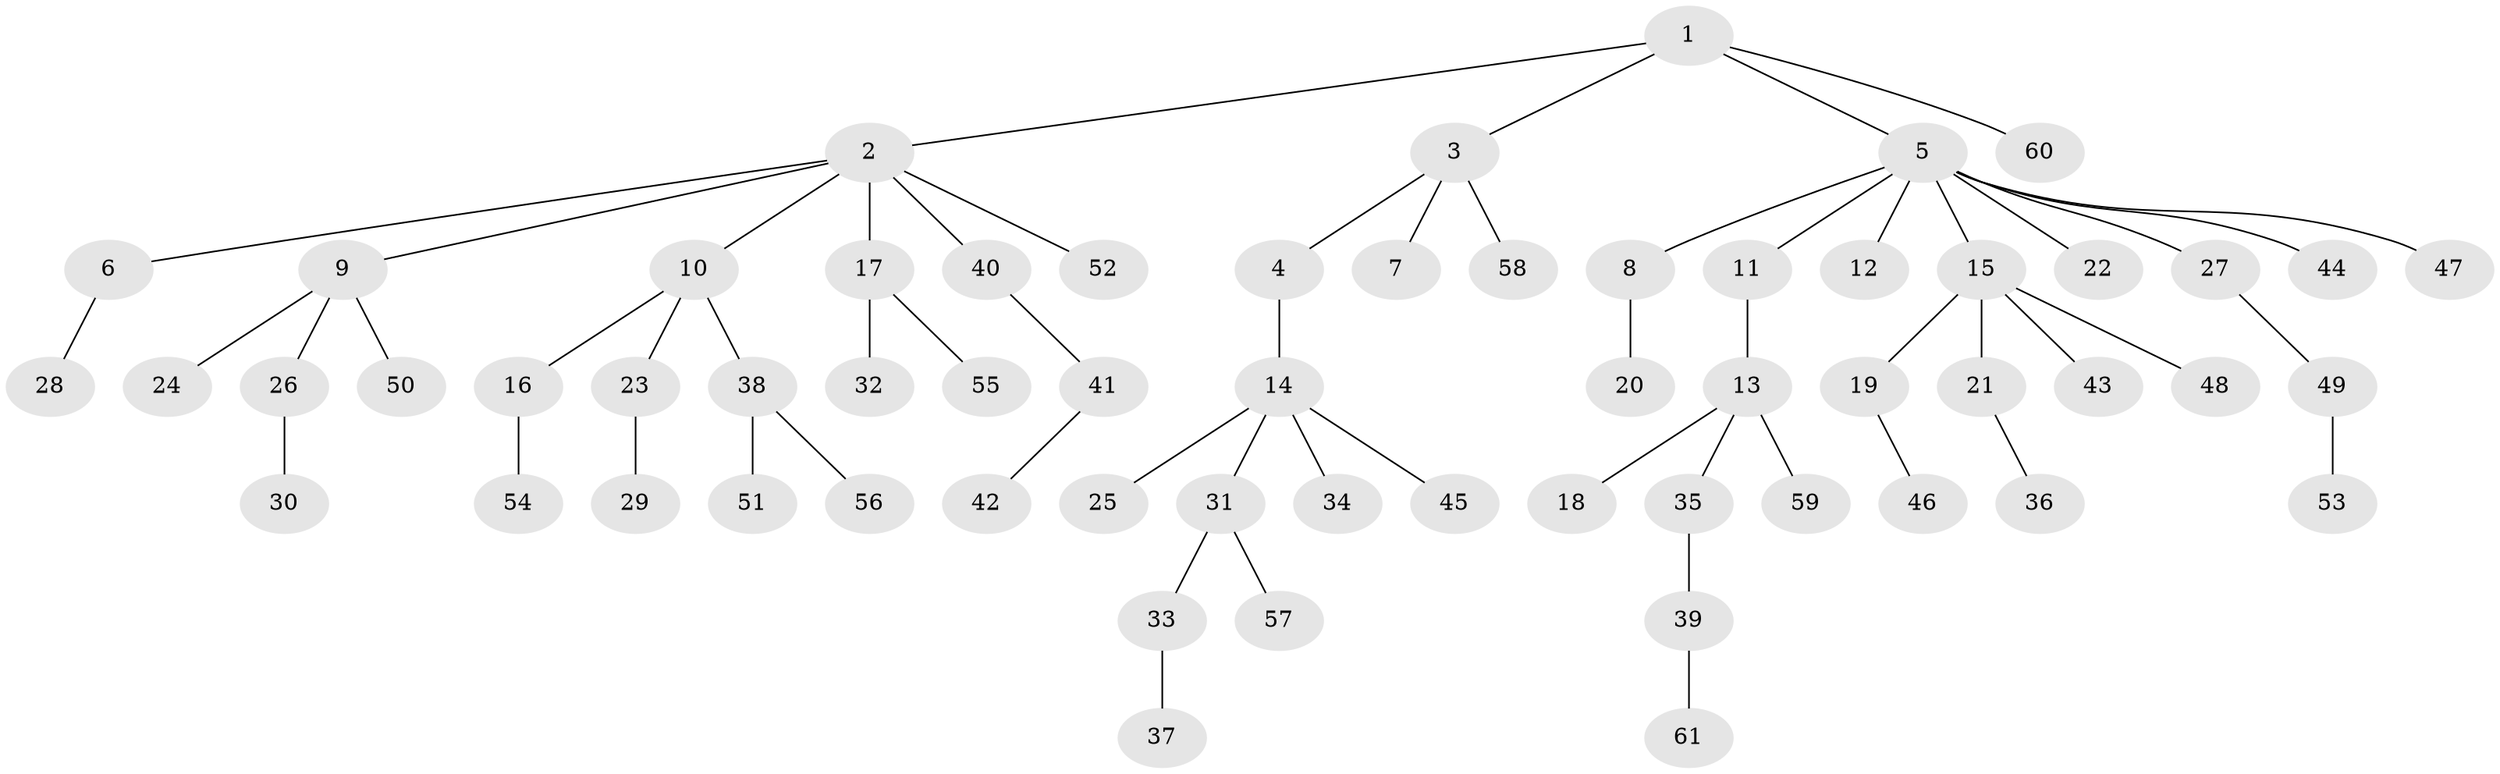 // Generated by graph-tools (version 1.1) at 2025/50/03/09/25 03:50:24]
// undirected, 61 vertices, 60 edges
graph export_dot {
graph [start="1"]
  node [color=gray90,style=filled];
  1;
  2;
  3;
  4;
  5;
  6;
  7;
  8;
  9;
  10;
  11;
  12;
  13;
  14;
  15;
  16;
  17;
  18;
  19;
  20;
  21;
  22;
  23;
  24;
  25;
  26;
  27;
  28;
  29;
  30;
  31;
  32;
  33;
  34;
  35;
  36;
  37;
  38;
  39;
  40;
  41;
  42;
  43;
  44;
  45;
  46;
  47;
  48;
  49;
  50;
  51;
  52;
  53;
  54;
  55;
  56;
  57;
  58;
  59;
  60;
  61;
  1 -- 2;
  1 -- 3;
  1 -- 5;
  1 -- 60;
  2 -- 6;
  2 -- 9;
  2 -- 10;
  2 -- 17;
  2 -- 40;
  2 -- 52;
  3 -- 4;
  3 -- 7;
  3 -- 58;
  4 -- 14;
  5 -- 8;
  5 -- 11;
  5 -- 12;
  5 -- 15;
  5 -- 22;
  5 -- 27;
  5 -- 44;
  5 -- 47;
  6 -- 28;
  8 -- 20;
  9 -- 24;
  9 -- 26;
  9 -- 50;
  10 -- 16;
  10 -- 23;
  10 -- 38;
  11 -- 13;
  13 -- 18;
  13 -- 35;
  13 -- 59;
  14 -- 25;
  14 -- 31;
  14 -- 34;
  14 -- 45;
  15 -- 19;
  15 -- 21;
  15 -- 43;
  15 -- 48;
  16 -- 54;
  17 -- 32;
  17 -- 55;
  19 -- 46;
  21 -- 36;
  23 -- 29;
  26 -- 30;
  27 -- 49;
  31 -- 33;
  31 -- 57;
  33 -- 37;
  35 -- 39;
  38 -- 51;
  38 -- 56;
  39 -- 61;
  40 -- 41;
  41 -- 42;
  49 -- 53;
}
